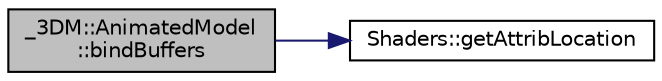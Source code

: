 digraph "_3DM::AnimatedModel::bindBuffers"
{
 // INTERACTIVE_SVG=YES
 // LATEX_PDF_SIZE
  edge [fontname="Helvetica",fontsize="10",labelfontname="Helvetica",labelfontsize="10"];
  node [fontname="Helvetica",fontsize="10",shape=record];
  rankdir="LR";
  Node1 [label="_3DM::AnimatedModel\l::bindBuffers",height=0.2,width=0.4,color="black", fillcolor="grey75", style="filled", fontcolor="black",tooltip=" "];
  Node1 -> Node2 [color="midnightblue",fontsize="10",style="solid",fontname="Helvetica"];
  Node2 [label="Shaders::getAttribLocation",height=0.2,width=0.4,color="black", fillcolor="white", style="filled",URL="$d7/da2/namespace_shaders.html#a137768343963ec1e71572a39e29892e6",tooltip=" "];
}

